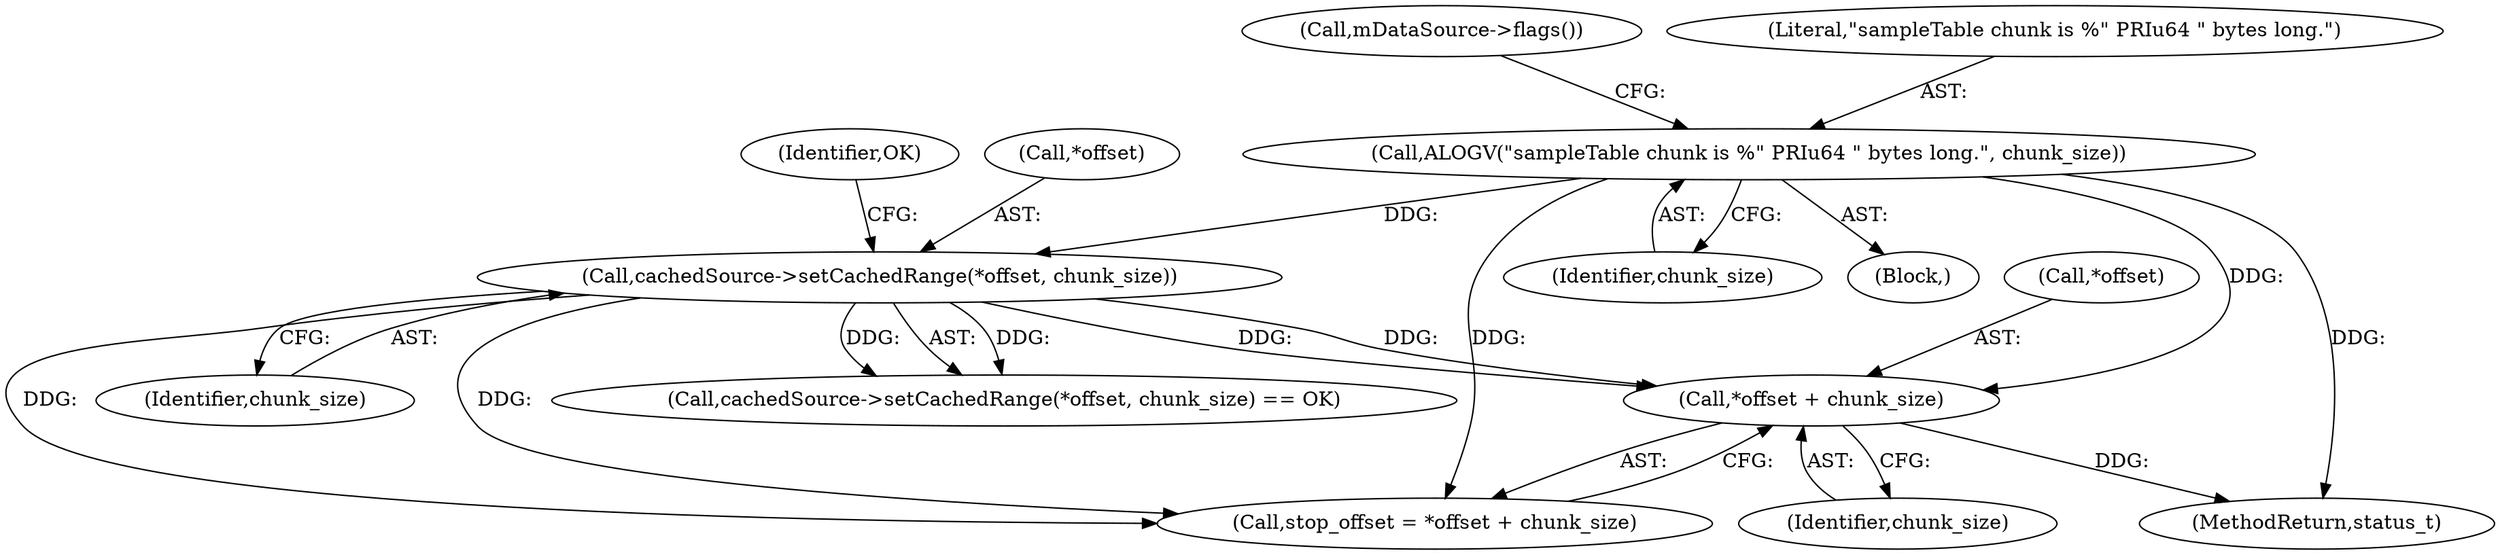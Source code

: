 digraph "0_Android_2674a7218eaa3c87f2ee26d26da5b9170e10f859@pointer" {
"1000470" [label="(Call,*offset + chunk_size)"];
"1000395" [label="(Call,cachedSource->setCachedRange(*offset, chunk_size))"];
"1000378" [label="(Call,ALOGV(\"sampleTable chunk is %\" PRIu64 \" bytes long.\", chunk_size))"];
"1000399" [label="(Identifier,OK)"];
"1000383" [label="(Call,mDataSource->flags())"];
"1000396" [label="(Call,*offset)"];
"1000380" [label="(Identifier,chunk_size)"];
"1000377" [label="(Block,)"];
"1000471" [label="(Call,*offset)"];
"1002927" [label="(MethodReturn,status_t)"];
"1000395" [label="(Call,cachedSource->setCachedRange(*offset, chunk_size))"];
"1000470" [label="(Call,*offset + chunk_size)"];
"1000468" [label="(Call,stop_offset = *offset + chunk_size)"];
"1000394" [label="(Call,cachedSource->setCachedRange(*offset, chunk_size) == OK)"];
"1000473" [label="(Identifier,chunk_size)"];
"1000379" [label="(Literal,\"sampleTable chunk is %\" PRIu64 \" bytes long.\")"];
"1000378" [label="(Call,ALOGV(\"sampleTable chunk is %\" PRIu64 \" bytes long.\", chunk_size))"];
"1000398" [label="(Identifier,chunk_size)"];
"1000470" -> "1000468"  [label="AST: "];
"1000470" -> "1000473"  [label="CFG: "];
"1000471" -> "1000470"  [label="AST: "];
"1000473" -> "1000470"  [label="AST: "];
"1000468" -> "1000470"  [label="CFG: "];
"1000470" -> "1002927"  [label="DDG: "];
"1000395" -> "1000470"  [label="DDG: "];
"1000395" -> "1000470"  [label="DDG: "];
"1000378" -> "1000470"  [label="DDG: "];
"1000395" -> "1000394"  [label="AST: "];
"1000395" -> "1000398"  [label="CFG: "];
"1000396" -> "1000395"  [label="AST: "];
"1000398" -> "1000395"  [label="AST: "];
"1000399" -> "1000395"  [label="CFG: "];
"1000395" -> "1000394"  [label="DDG: "];
"1000395" -> "1000394"  [label="DDG: "];
"1000378" -> "1000395"  [label="DDG: "];
"1000395" -> "1000468"  [label="DDG: "];
"1000395" -> "1000468"  [label="DDG: "];
"1000378" -> "1000377"  [label="AST: "];
"1000378" -> "1000380"  [label="CFG: "];
"1000379" -> "1000378"  [label="AST: "];
"1000380" -> "1000378"  [label="AST: "];
"1000383" -> "1000378"  [label="CFG: "];
"1000378" -> "1002927"  [label="DDG: "];
"1000378" -> "1000468"  [label="DDG: "];
}
